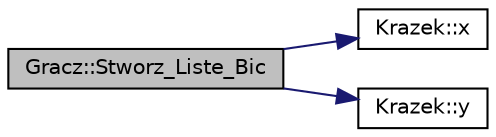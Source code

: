 digraph "Gracz::Stworz_Liste_Bic"
{
  edge [fontname="Helvetica",fontsize="10",labelfontname="Helvetica",labelfontsize="10"];
  node [fontname="Helvetica",fontsize="10",shape=record];
  rankdir="LR";
  Node1 [label="Gracz::Stworz_Liste_Bic",height=0.2,width=0.4,color="black", fillcolor="grey75", style="filled" fontcolor="black"];
  Node1 -> Node2 [color="midnightblue",fontsize="10",style="solid"];
  Node2 [label="Krazek::x",height=0.2,width=0.4,color="black", fillcolor="white", style="filled",URL="$class_krazek.html#a22e30142c237207d7c36c711d00e54b9"];
  Node1 -> Node3 [color="midnightblue",fontsize="10",style="solid"];
  Node3 [label="Krazek::y",height=0.2,width=0.4,color="black", fillcolor="white", style="filled",URL="$class_krazek.html#a86e8300a948db8a9d9f94e69858cb4bf"];
}
